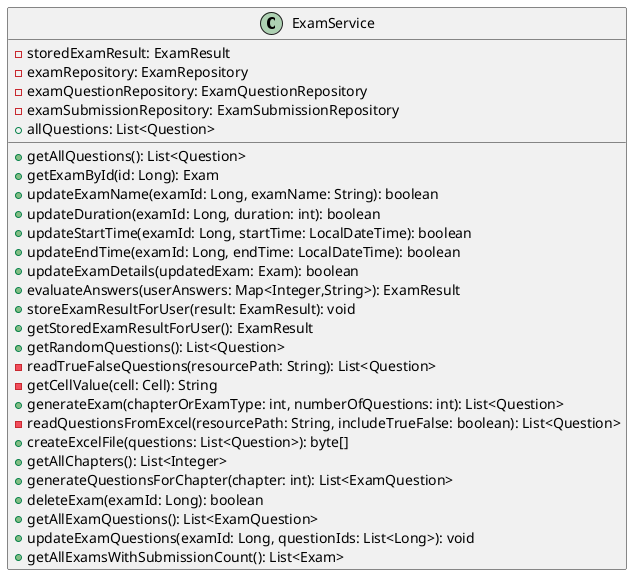 @startuml
class ExamService [[java:edu.sru.thangiah.service.ExamService]] {
	-storedExamResult: ExamResult
	-examRepository: ExamRepository
	-examQuestionRepository: ExamQuestionRepository
	-examSubmissionRepository: ExamSubmissionRepository
	+allQuestions: List<Question>
	+getAllQuestions(): List<Question>
	+getExamById(id: Long): Exam
	+updateExamName(examId: Long, examName: String): boolean
	+updateDuration(examId: Long, duration: int): boolean
	+updateStartTime(examId: Long, startTime: LocalDateTime): boolean
	+updateEndTime(examId: Long, endTime: LocalDateTime): boolean
	+updateExamDetails(updatedExam: Exam): boolean
	+evaluateAnswers(userAnswers: Map<Integer,String>): ExamResult
	+storeExamResultForUser(result: ExamResult): void
	+getStoredExamResultForUser(): ExamResult
	+getRandomQuestions(): List<Question>
	-readTrueFalseQuestions(resourcePath: String): List<Question>
	-getCellValue(cell: Cell): String
	+generateExam(chapterOrExamType: int, numberOfQuestions: int): List<Question>
	-readQuestionsFromExcel(resourcePath: String, includeTrueFalse: boolean): List<Question>
	+createExcelFile(questions: List<Question>): byte[]
	+getAllChapters(): List<Integer>
	+generateQuestionsForChapter(chapter: int): List<ExamQuestion>
	+deleteExam(examId: Long): boolean
	+getAllExamQuestions(): List<ExamQuestion>
	+updateExamQuestions(examId: Long, questionIds: List<Long>): void
	+getAllExamsWithSubmissionCount(): List<Exam>
}
@enduml